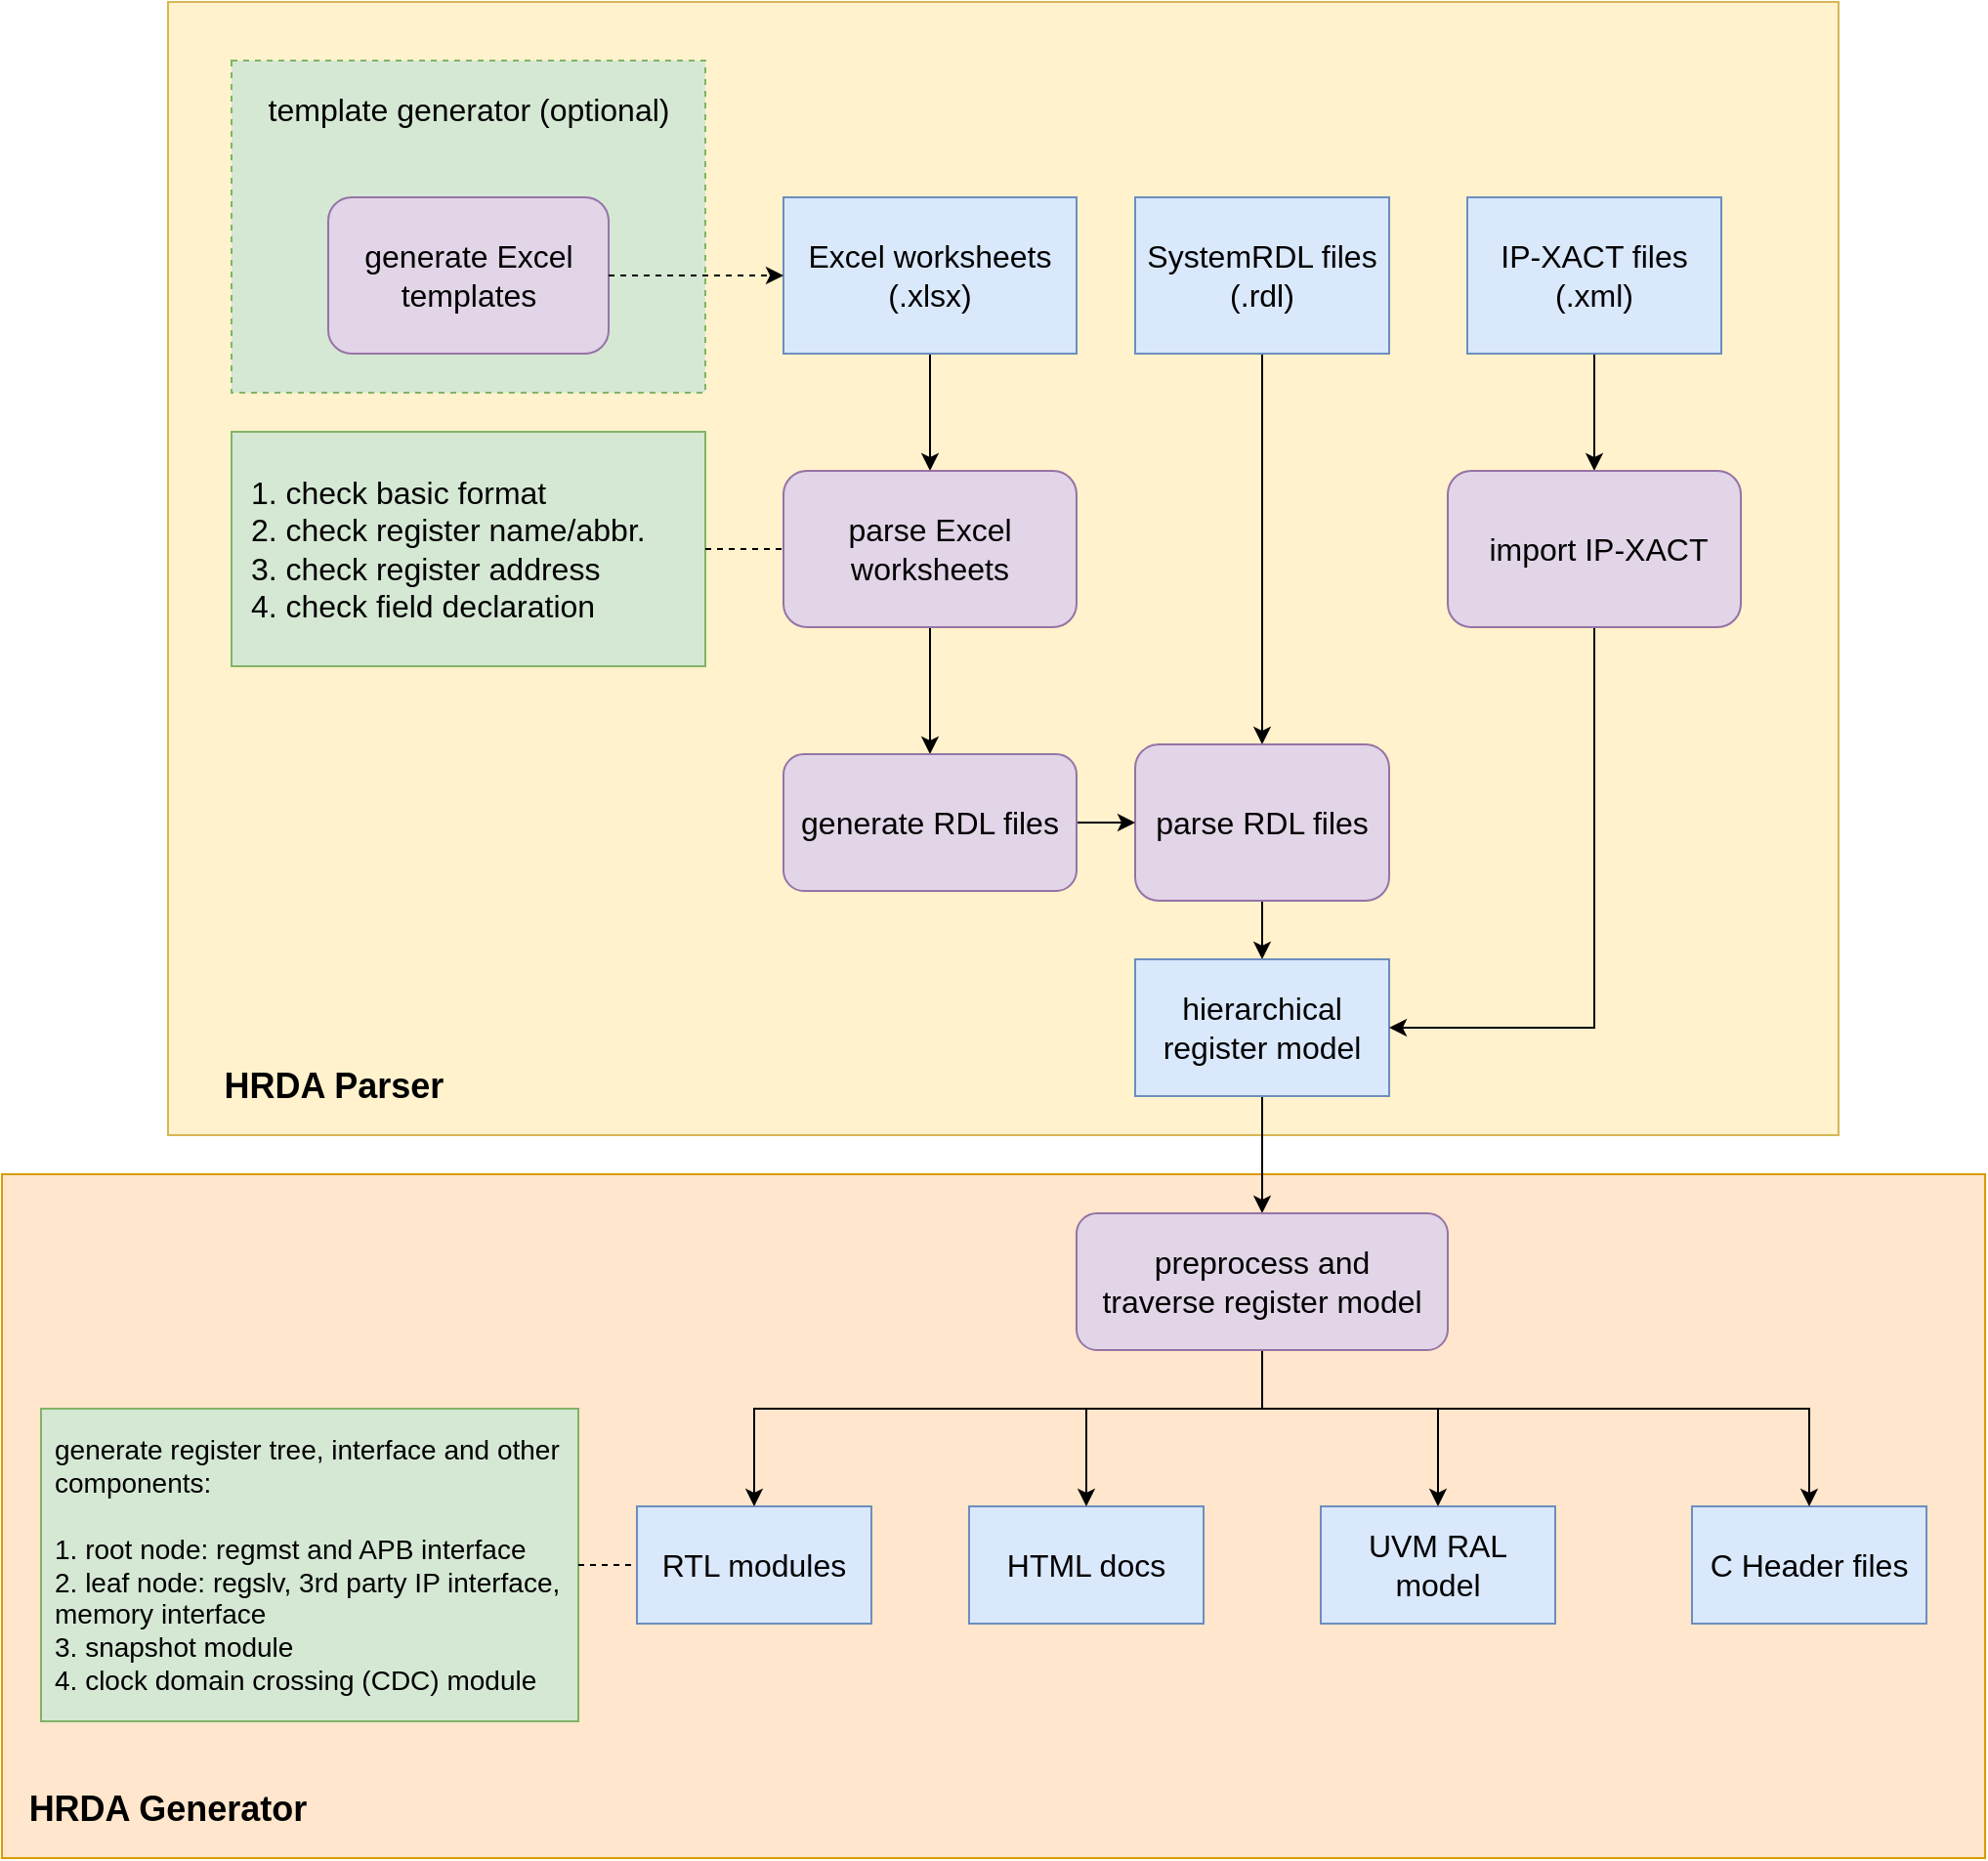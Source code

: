 <mxfile>
    <diagram id="jqtPZpFRwkF8Adb8aV8S" name="第 1 页">
        <mxGraphModel dx="350" dy="855" grid="1" gridSize="10" guides="1" tooltips="1" connect="1" arrows="1" fold="1" page="1" pageScale="1" pageWidth="1169" pageHeight="1654" math="0" shadow="0">
            <root>
                <mxCell id="0"/>
                <mxCell id="1" parent="0"/>
                <mxCell id="31" value="" style="rounded=0;whiteSpace=wrap;html=1;fontSize=16;fillColor=#fff2cc;strokeColor=#d6b656;fontStyle=0;strokeWidth=1;" parent="1" vertex="1">
                    <mxGeometry x="155" y="160" width="855" height="580" as="geometry"/>
                </mxCell>
                <mxCell id="59" value="" style="group" parent="1" vertex="1" connectable="0">
                    <mxGeometry x="187.5" y="190" width="242.5" height="170" as="geometry"/>
                </mxCell>
                <mxCell id="15" value="" style="rounded=0;whiteSpace=wrap;html=1;dashed=1;fontSize=16;fillColor=#d5e8d4;strokeColor=#82b366;fontStyle=0;strokeWidth=1;" parent="59" vertex="1">
                    <mxGeometry width="242.5" height="170" as="geometry"/>
                </mxCell>
                <mxCell id="16" value="&lt;font style=&quot;font-size: 16px;&quot;&gt;template generator (optional)&lt;/font&gt;" style="text;html=1;strokeColor=none;fillColor=none;align=center;verticalAlign=middle;whiteSpace=wrap;rounded=0;dashed=1;fontSize=16;fontStyle=0;strokeWidth=1;" parent="59" vertex="1">
                    <mxGeometry x="7.423" y="10" width="227.653" height="30" as="geometry"/>
                </mxCell>
                <mxCell id="10" value="generate Excel templates" style="rounded=1;whiteSpace=wrap;html=1;fontSize=16;fillColor=#e1d5e7;strokeColor=#9673a6;fontStyle=0;strokeWidth=1;" parent="59" vertex="1">
                    <mxGeometry x="49.49" y="70" width="143.52" height="80" as="geometry"/>
                </mxCell>
                <mxCell id="53" value="" style="rounded=0;whiteSpace=wrap;html=1;fontSize=16;fillColor=#ffe6cc;strokeColor=#d79b00;fontStyle=0;strokeWidth=1;" parent="1" vertex="1">
                    <mxGeometry x="70" y="760" width="1015" height="350" as="geometry"/>
                </mxCell>
                <mxCell id="7" style="edgeStyle=none;html=1;exitX=0.5;exitY=1;exitDx=0;exitDy=0;fontSize=16;fontStyle=0;strokeWidth=1;" parent="1" source="2" target="6" edge="1">
                    <mxGeometry relative="1" as="geometry"/>
                </mxCell>
                <mxCell id="2" value="Excel worksheets&lt;br style=&quot;font-size: 16px;&quot;&gt;(.xlsx)" style="rounded=0;whiteSpace=wrap;html=1;fontSize=16;fillColor=#dae8fc;strokeColor=#6c8ebf;fontStyle=0;strokeWidth=1;" parent="1" vertex="1">
                    <mxGeometry x="470" y="260" width="150" height="80" as="geometry"/>
                </mxCell>
                <mxCell id="18" style="edgeStyle=orthogonalEdgeStyle;html=1;exitX=0.5;exitY=1;exitDx=0;exitDy=0;entryX=0.5;entryY=0;entryDx=0;entryDy=0;fontSize=16;fontStyle=0;rounded=0;strokeWidth=1;" parent="1" source="3" target="17" edge="1">
                    <mxGeometry relative="1" as="geometry"/>
                </mxCell>
                <mxCell id="3" value="SystemRDL files&lt;br style=&quot;font-size: 16px;&quot;&gt;(.rdl)" style="rounded=0;whiteSpace=wrap;html=1;fontSize=16;fillColor=#dae8fc;strokeColor=#6c8ebf;fontStyle=0;strokeWidth=1;" parent="1" vertex="1">
                    <mxGeometry x="650" y="260" width="130" height="80" as="geometry"/>
                </mxCell>
                <mxCell id="20" style="edgeStyle=none;html=1;fontSize=16;entryX=0.5;entryY=0;entryDx=0;entryDy=0;fontStyle=0;strokeWidth=1;" parent="1" source="6" target="21" edge="1">
                    <mxGeometry relative="1" as="geometry">
                        <mxPoint x="545" y="580" as="targetPoint"/>
                    </mxGeometry>
                </mxCell>
                <mxCell id="6" value="parse Excel worksheets" style="rounded=1;whiteSpace=wrap;html=1;fontSize=16;fillColor=#e1d5e7;strokeColor=#9673a6;fontStyle=0;strokeWidth=1;" parent="1" vertex="1">
                    <mxGeometry x="470" y="400" width="150" height="80" as="geometry"/>
                </mxCell>
                <mxCell id="9" value="&amp;nbsp;1. check basic format&lt;br style=&quot;font-size: 16px;&quot;&gt;&amp;nbsp;2. check register name/abbr.&lt;br style=&quot;font-size: 16px;&quot;&gt;&amp;nbsp;3. check register address&lt;br style=&quot;font-size: 16px;&quot;&gt;&amp;nbsp;4. check field declaration" style="rounded=0;whiteSpace=wrap;html=1;align=left;fontSize=16;spacingLeft=3;fillColor=#d5e8d4;strokeColor=#82b366;fontStyle=0;spacingTop=0;strokeWidth=1;" parent="1" vertex="1">
                    <mxGeometry x="187.5" y="380" width="242.5" height="120" as="geometry"/>
                </mxCell>
                <mxCell id="14" style="edgeStyle=none;html=1;exitX=1;exitY=0.5;exitDx=0;exitDy=0;entryX=0;entryY=0.5;entryDx=0;entryDy=0;fontSize=16;dashed=1;fontStyle=0;strokeWidth=1;" parent="1" source="10" target="2" edge="1">
                    <mxGeometry relative="1" as="geometry"/>
                </mxCell>
                <mxCell id="58" style="edgeStyle=orthogonalEdgeStyle;rounded=0;html=1;exitX=0.5;exitY=1;exitDx=0;exitDy=0;entryX=0.5;entryY=0;entryDx=0;entryDy=0;fontSize=18;strokeWidth=1;" parent="1" source="17" target="29" edge="1">
                    <mxGeometry relative="1" as="geometry"/>
                </mxCell>
                <mxCell id="17" value="parse RDL files" style="rounded=1;whiteSpace=wrap;html=1;fontSize=16;fontStyle=0;fillColor=#e1d5e7;strokeColor=#9673a6;strokeWidth=1;" parent="1" vertex="1">
                    <mxGeometry x="650" y="540" width="130" height="80" as="geometry"/>
                </mxCell>
                <mxCell id="27" style="edgeStyle=none;html=1;exitX=1;exitY=0.5;exitDx=0;exitDy=0;entryX=0;entryY=0.5;entryDx=0;entryDy=0;fontSize=16;fontStyle=0;strokeWidth=1;" parent="1" source="21" target="17" edge="1">
                    <mxGeometry relative="1" as="geometry"/>
                </mxCell>
                <mxCell id="21" value="generate RDL files" style="rounded=1;whiteSpace=wrap;html=1;fontSize=16;fontStyle=0;fillColor=#e1d5e7;strokeColor=#9673a6;strokeWidth=1;" parent="1" vertex="1">
                    <mxGeometry x="470" y="545" width="150" height="70" as="geometry"/>
                </mxCell>
                <mxCell id="23" value="" style="endArrow=none;dashed=1;html=1;exitX=1;exitY=0.5;exitDx=0;exitDy=0;entryX=0;entryY=0.5;entryDx=0;entryDy=0;fontSize=16;fontStyle=0;strokeWidth=1;" parent="1" source="9" target="6" edge="1">
                    <mxGeometry width="50" height="50" relative="1" as="geometry">
                        <mxPoint x="415" y="590" as="sourcePoint"/>
                        <mxPoint x="465" y="540" as="targetPoint"/>
                    </mxGeometry>
                </mxCell>
                <mxCell id="33" style="edgeStyle=none;html=1;exitX=0.5;exitY=1;exitDx=0;exitDy=0;fontSize=16;entryX=0.5;entryY=0;entryDx=0;entryDy=0;fontStyle=0;strokeWidth=1;" parent="1" source="29" target="39" edge="1">
                    <mxGeometry relative="1" as="geometry">
                        <mxPoint x="705" y="780" as="targetPoint"/>
                    </mxGeometry>
                </mxCell>
                <mxCell id="29" value="hierarchical register model" style="rounded=0;whiteSpace=wrap;html=1;fontSize=16;fillColor=#dae8fc;strokeColor=#6c8ebf;fontStyle=0;strokeWidth=1;" parent="1" vertex="1">
                    <mxGeometry x="650" y="650" width="130" height="70" as="geometry"/>
                </mxCell>
                <mxCell id="34" value="UVM RAL model" style="rounded=0;whiteSpace=wrap;html=1;fontSize=16;fontStyle=0;fillColor=#dae8fc;strokeColor=#6c8ebf;strokeWidth=1;" parent="1" vertex="1">
                    <mxGeometry x="745" y="930" width="120" height="60" as="geometry"/>
                </mxCell>
                <mxCell id="35" value="C Header files" style="rounded=0;whiteSpace=wrap;html=1;fontSize=16;fontStyle=0;fillColor=#dae8fc;strokeColor=#6c8ebf;strokeWidth=1;" parent="1" vertex="1">
                    <mxGeometry x="935" y="930" width="120" height="60" as="geometry"/>
                </mxCell>
                <mxCell id="36" value="RTL modules" style="rounded=0;whiteSpace=wrap;html=1;fontSize=16;fontStyle=0;fillColor=#dae8fc;strokeColor=#6c8ebf;strokeWidth=1;" parent="1" vertex="1">
                    <mxGeometry x="395" y="930" width="120" height="60" as="geometry"/>
                </mxCell>
                <mxCell id="37" value="HTML docs" style="rounded=0;whiteSpace=wrap;html=1;fontSize=16;fontStyle=0;fillColor=#dae8fc;strokeColor=#6c8ebf;strokeWidth=1;" parent="1" vertex="1">
                    <mxGeometry x="565" y="930" width="120" height="60" as="geometry"/>
                </mxCell>
                <mxCell id="42" style="edgeStyle=orthogonalEdgeStyle;html=1;entryX=0.5;entryY=0;entryDx=0;entryDy=0;fontSize=16;rounded=0;fontStyle=0;strokeWidth=1;" parent="1" source="39" target="37" edge="1">
                    <mxGeometry relative="1" as="geometry">
                        <Array as="points">
                            <mxPoint x="715" y="880"/>
                            <mxPoint x="625" y="880"/>
                        </Array>
                    </mxGeometry>
                </mxCell>
                <mxCell id="43" style="edgeStyle=orthogonalEdgeStyle;rounded=0;html=1;exitX=0.5;exitY=1;exitDx=0;exitDy=0;fontSize=16;fontStyle=0;strokeWidth=1;" parent="1" source="39" target="36" edge="1">
                    <mxGeometry relative="1" as="geometry">
                        <Array as="points">
                            <mxPoint x="715" y="880"/>
                            <mxPoint x="455" y="880"/>
                        </Array>
                    </mxGeometry>
                </mxCell>
                <mxCell id="44" style="edgeStyle=orthogonalEdgeStyle;rounded=0;html=1;exitX=0.5;exitY=1;exitDx=0;exitDy=0;entryX=0.5;entryY=0;entryDx=0;entryDy=0;fontSize=16;fontStyle=0;strokeWidth=1;" parent="1" source="39" target="34" edge="1">
                    <mxGeometry relative="1" as="geometry">
                        <Array as="points">
                            <mxPoint x="715" y="880"/>
                            <mxPoint x="805" y="880"/>
                        </Array>
                    </mxGeometry>
                </mxCell>
                <mxCell id="45" style="edgeStyle=orthogonalEdgeStyle;rounded=0;html=1;exitX=0.5;exitY=1;exitDx=0;exitDy=0;entryX=0.5;entryY=0;entryDx=0;entryDy=0;fontSize=16;fontStyle=0;strokeWidth=1;" parent="1" source="39" target="35" edge="1">
                    <mxGeometry relative="1" as="geometry">
                        <Array as="points">
                            <mxPoint x="715" y="880"/>
                            <mxPoint x="995" y="880"/>
                        </Array>
                    </mxGeometry>
                </mxCell>
                <mxCell id="39" value="preprocess and &lt;br&gt;traverse register model" style="rounded=1;whiteSpace=wrap;html=1;fontSize=16;fontStyle=0;fillColor=#e1d5e7;strokeColor=#9673a6;strokeWidth=1;spacingLeft=0;spacing=2;spacingRight=0;" parent="1" vertex="1">
                    <mxGeometry x="620" y="780" width="190" height="70" as="geometry"/>
                </mxCell>
                <mxCell id="54" value="&lt;span style=&quot;font-size: 18px;&quot;&gt;HRDA Generator&lt;/span&gt;" style="text;html=1;strokeColor=none;fillColor=none;align=center;verticalAlign=middle;whiteSpace=wrap;rounded=0;fontSize=18;fontStyle=1;strokeWidth=1;" parent="1" vertex="1">
                    <mxGeometry x="70" y="1060" width="170" height="50" as="geometry"/>
                </mxCell>
                <mxCell id="55" value="generate register tree, interface and other components:&lt;br style=&quot;font-size: 14px;&quot;&gt;&amp;nbsp;&lt;br style=&quot;font-size: 14px;&quot;&gt;1. root node: regmst and APB interface&lt;br style=&quot;font-size: 14px;&quot;&gt;2. leaf node: regslv, 3rd party IP interface, memory interface&lt;br style=&quot;font-size: 14px;&quot;&gt;3. snapshot module&lt;br style=&quot;font-size: 14px;&quot;&gt;4. clock domain crossing (CDC) module" style="rounded=0;whiteSpace=wrap;html=1;align=left;fontSize=14;spacingLeft=5;fillColor=#d5e8d4;strokeColor=#82b366;fontStyle=0;strokeWidth=1;" parent="1" vertex="1">
                    <mxGeometry x="90" y="880" width="275" height="160" as="geometry"/>
                </mxCell>
                <mxCell id="56" value="" style="endArrow=none;dashed=1;html=1;rounded=0;fontSize=16;exitX=1;exitY=0.5;exitDx=0;exitDy=0;entryX=0;entryY=0.5;entryDx=0;entryDy=0;fontStyle=0;strokeWidth=1;" parent="1" source="55" target="36" edge="1">
                    <mxGeometry width="50" height="50" relative="1" as="geometry">
                        <mxPoint x="350" y="980" as="sourcePoint"/>
                        <mxPoint x="400" y="930" as="targetPoint"/>
                    </mxGeometry>
                </mxCell>
                <mxCell id="57" value="&lt;span style=&quot;font-size: 18px&quot;&gt;HRDA Parser&lt;/span&gt;" style="text;html=1;strokeColor=none;fillColor=none;align=center;verticalAlign=middle;whiteSpace=wrap;rounded=0;fontSize=18;fontStyle=1;strokeWidth=1;" parent="1" vertex="1">
                    <mxGeometry x="155" y="690" width="170" height="50" as="geometry"/>
                </mxCell>
                <mxCell id="64" style="edgeStyle=orthogonalEdgeStyle;rounded=0;html=1;exitX=0.5;exitY=1;exitDx=0;exitDy=0;entryX=0.5;entryY=0;entryDx=0;entryDy=0;fontSize=18;strokeWidth=1;" parent="1" source="60" target="63" edge="1">
                    <mxGeometry relative="1" as="geometry"/>
                </mxCell>
                <mxCell id="60" value="IP-XACT files&lt;br style=&quot;font-size: 16px&quot;&gt;(.xml)" style="rounded=0;whiteSpace=wrap;html=1;fontSize=16;fillColor=#dae8fc;strokeColor=#6c8ebf;fontStyle=0;strokeWidth=1;" parent="1" vertex="1">
                    <mxGeometry x="820" y="260" width="130" height="80" as="geometry"/>
                </mxCell>
                <mxCell id="65" style="edgeStyle=orthogonalEdgeStyle;rounded=0;html=1;exitX=0.5;exitY=1;exitDx=0;exitDy=0;entryX=1;entryY=0.5;entryDx=0;entryDy=0;fontSize=18;strokeWidth=1;" parent="1" source="63" target="29" edge="1">
                    <mxGeometry relative="1" as="geometry"/>
                </mxCell>
                <mxCell id="63" value="&amp;nbsp;import IP-XACT" style="rounded=1;whiteSpace=wrap;html=1;fontSize=16;fillColor=#e1d5e7;strokeColor=#9673a6;fontStyle=0;strokeWidth=1;" parent="1" vertex="1">
                    <mxGeometry x="810" y="400" width="150" height="80" as="geometry"/>
                </mxCell>
            </root>
        </mxGraphModel>
    </diagram>
</mxfile>